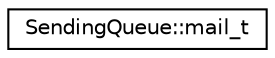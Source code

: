 digraph "Graphical Class Hierarchy"
{
 // LATEX_PDF_SIZE
  edge [fontname="Helvetica",fontsize="10",labelfontname="Helvetica",labelfontsize="10"];
  node [fontname="Helvetica",fontsize="10",shape=record];
  rankdir="LR";
  Node0 [label="SendingQueue::mail_t",height=0.2,width=0.4,color="black", fillcolor="white", style="filled",URL="$structSendingQueue_1_1mail__t.html",tooltip=" "];
}
